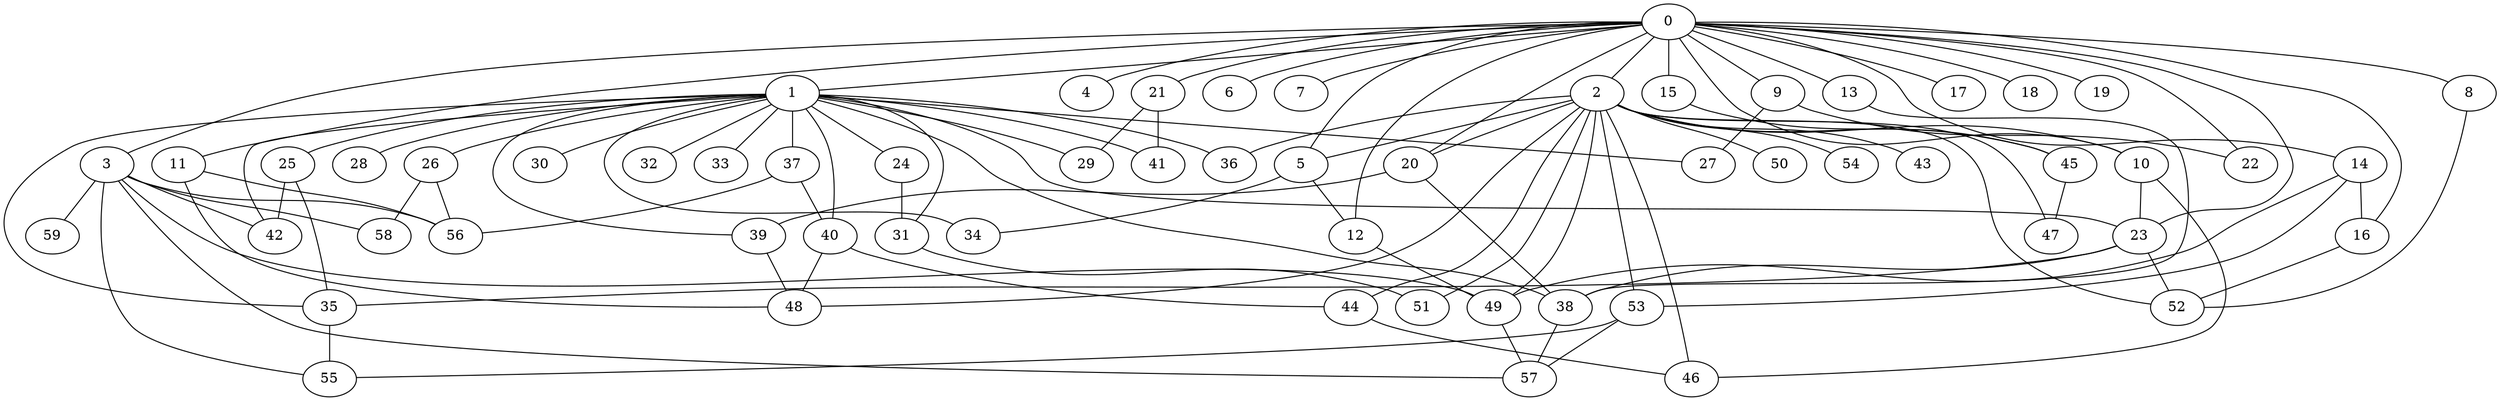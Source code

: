 
graph graphname {
    0 -- 1
0 -- 2
0 -- 3
0 -- 4
0 -- 5
0 -- 6
0 -- 7
0 -- 8
0 -- 9
0 -- 10
0 -- 11
0 -- 12
0 -- 13
0 -- 14
0 -- 15
0 -- 16
0 -- 17
0 -- 18
0 -- 19
0 -- 20
0 -- 21
0 -- 22
0 -- 23
1 -- 32
1 -- 34
1 -- 35
1 -- 36
1 -- 37
1 -- 38
1 -- 33
1 -- 40
1 -- 41
1 -- 42
1 -- 39
1 -- 24
1 -- 25
1 -- 26
1 -- 27
1 -- 28
1 -- 29
1 -- 30
1 -- 31
1 -- 23
2 -- 43
2 -- 44
2 -- 45
2 -- 46
2 -- 47
2 -- 48
2 -- 49
2 -- 50
2 -- 51
2 -- 52
2 -- 53
2 -- 54
2 -- 5
2 -- 20
2 -- 10
2 -- 36
3 -- 55
3 -- 56
3 -- 57
3 -- 58
3 -- 59
3 -- 42
3 -- 49
5 -- 12
5 -- 34
8 -- 52
9 -- 22
9 -- 27
10 -- 46
10 -- 23
11 -- 48
11 -- 56
12 -- 49
13 -- 38
14 -- 53
14 -- 49
14 -- 16
15 -- 45
16 -- 52
20 -- 39
20 -- 38
21 -- 41
21 -- 29
23 -- 35
23 -- 38
23 -- 52
24 -- 31
25 -- 35
25 -- 42
26 -- 58
26 -- 56
31 -- 51
35 -- 55
37 -- 56
37 -- 40
38 -- 57
39 -- 48
40 -- 44
40 -- 48
44 -- 46
45 -- 47
49 -- 57
53 -- 55
53 -- 57

}
